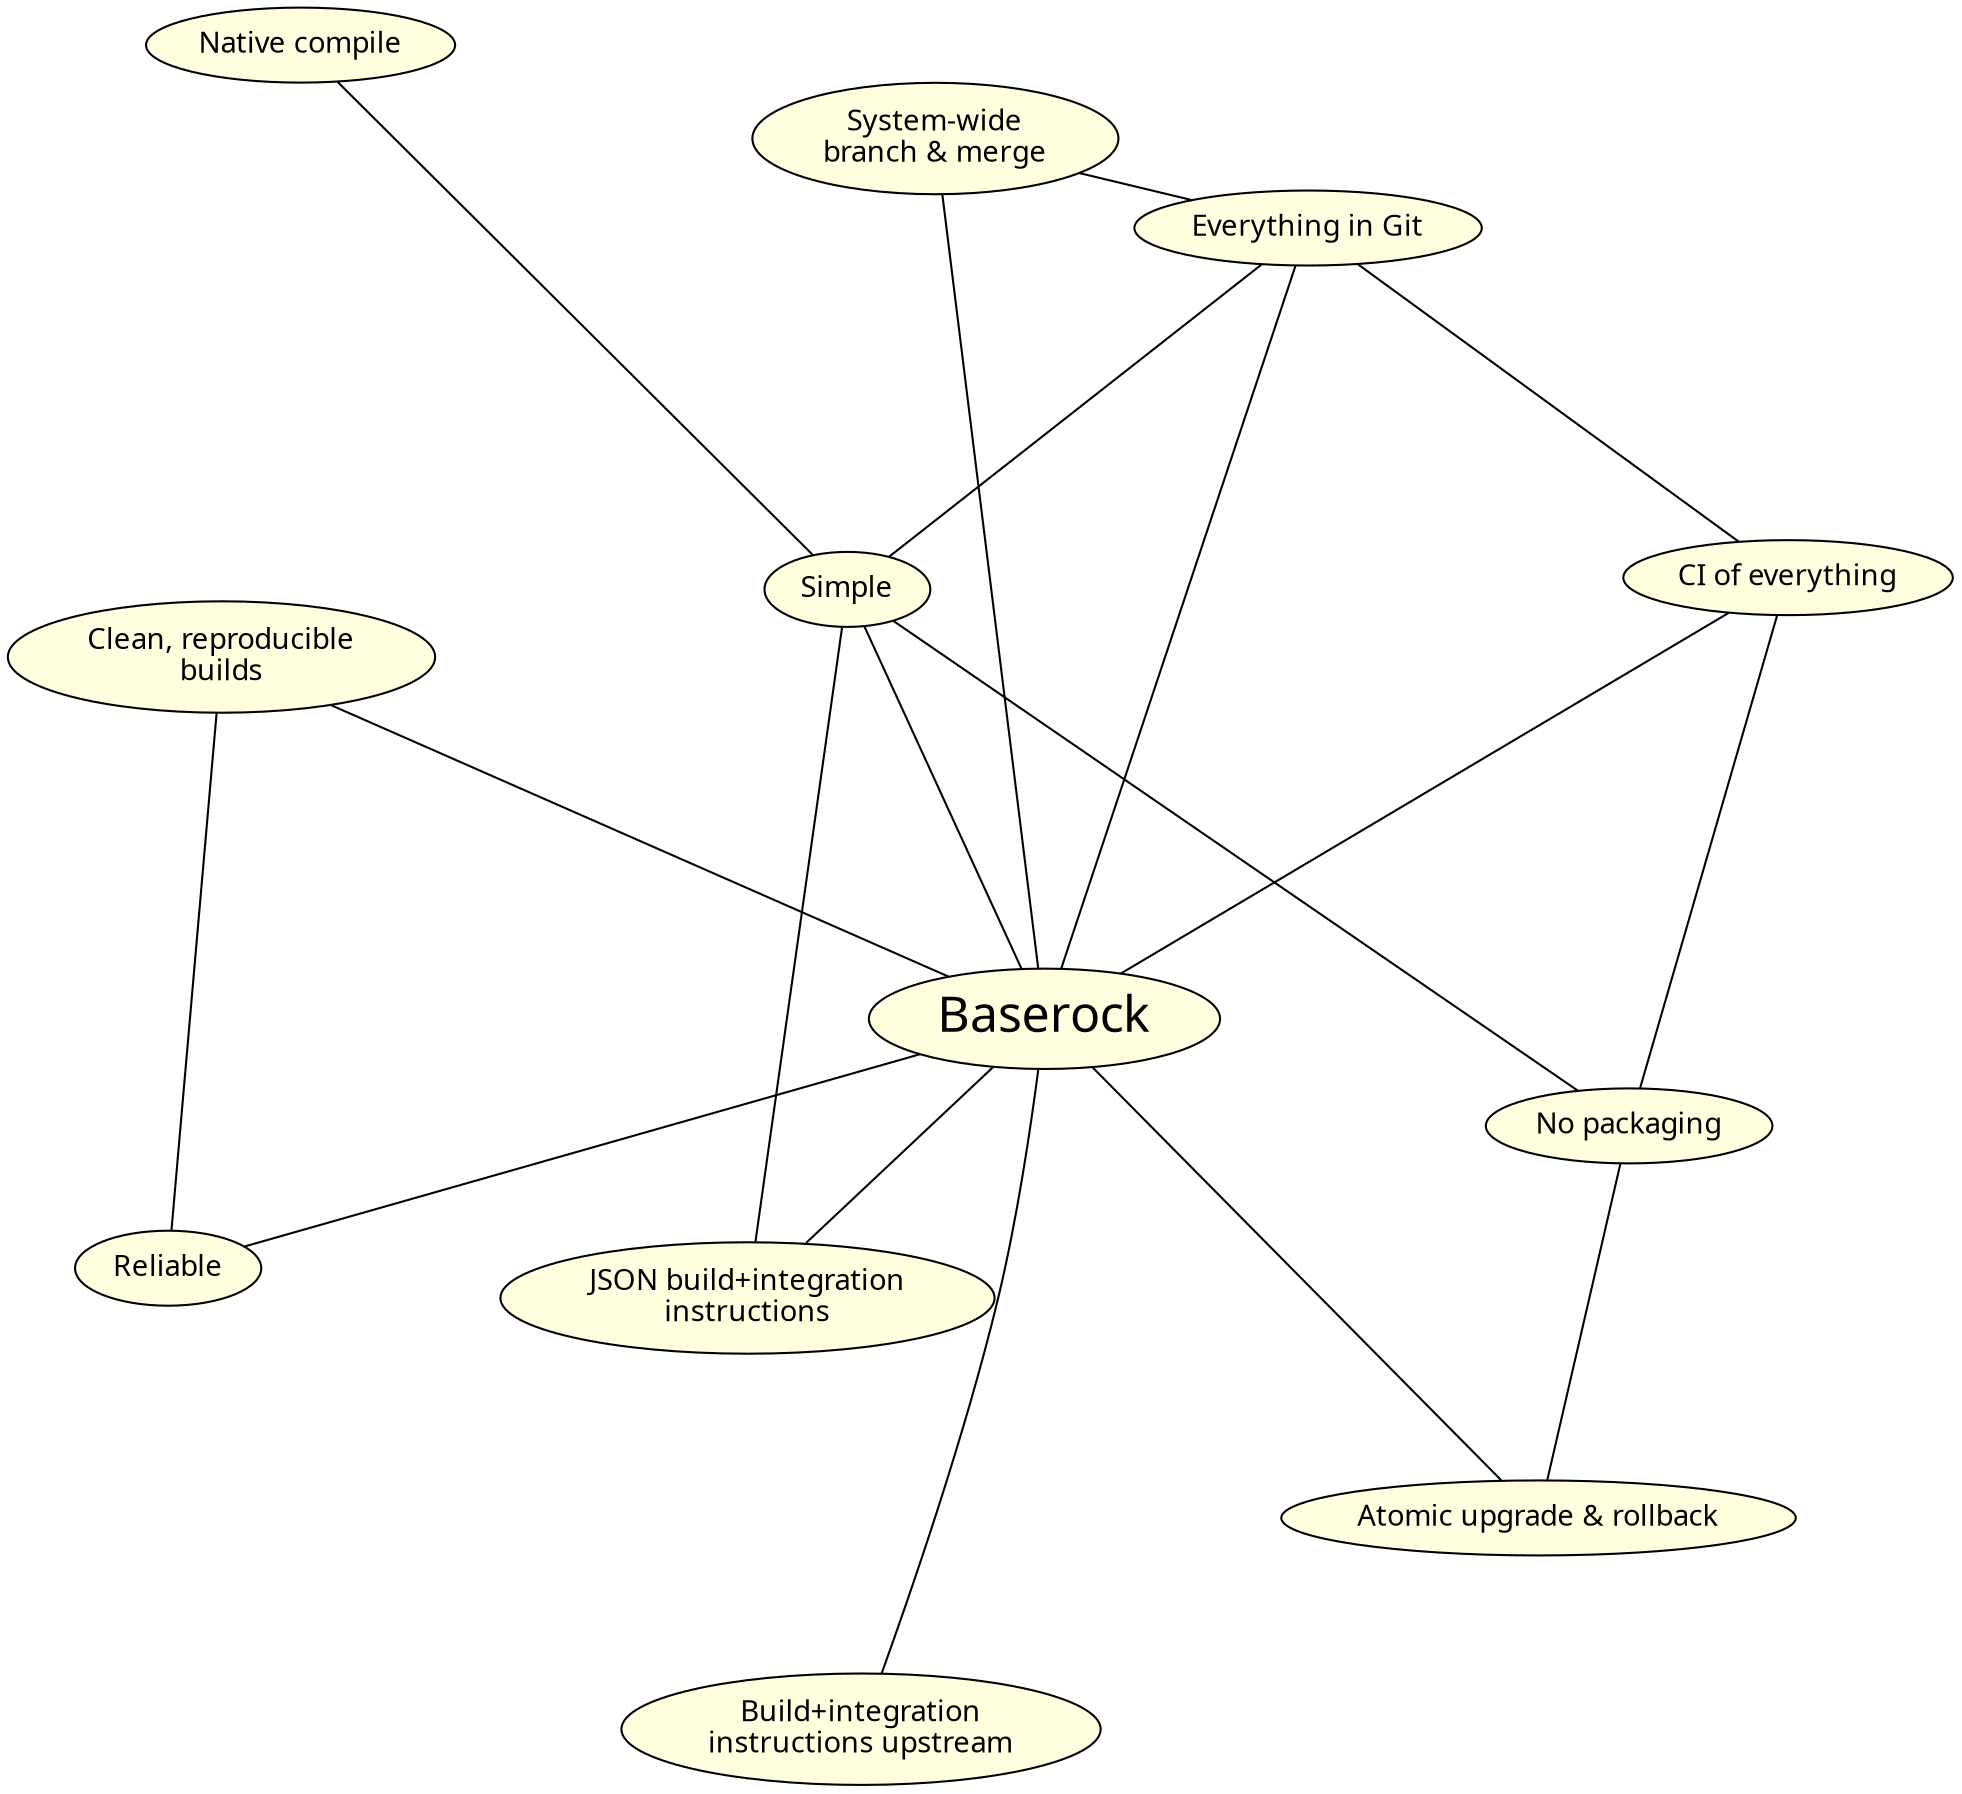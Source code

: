 graph {
   // "Baserock" -- "Baserock definitions format"
   // "Baserock" -- "Baserock reference systems"
   // "Baserock" -- "Baserock build tool"
    layout="fdp"
    root="Baserock"
    overlap="false"
    splines="true"

    node[fontname="Cantarell", style=filled, fillcolor=lightyellow];

    "Baserock" [fontsize=24];

    "Baserock" -- "CI of everything"

    "Baserock" -- "Atomic upgrade & rollback"

    "Baserock" -- "Everything in Git"

    "Baserock" -- "Clean, reproducible\nbuilds"

    "Baserock" -- "System-wide\nbranch & merge"

    "Baserock" -- "Reliable"

    "Baserock" -- "Simple"

    "Everything in Git" -- "CI of everything"
    "Everything in Git" -- "System-wide\nbranch & merge"
    "Everything in Git" -- "Simple"

    "Baserock" -- "JSON build+integration\ninstructions"

    "CI of everything" -- "No packaging"
    "Atomic upgrade & rollback" -- "No packaging"

    "Baserock" -- "Build+integration\ninstructions upstream"

    "Simple" -- "Native compile"
    "Simple" -- "No packaging"
    "Simple" -- "JSON build+integration\ninstructions"

    "Clean, reproducible\nbuilds" -- "Reliable"
}
